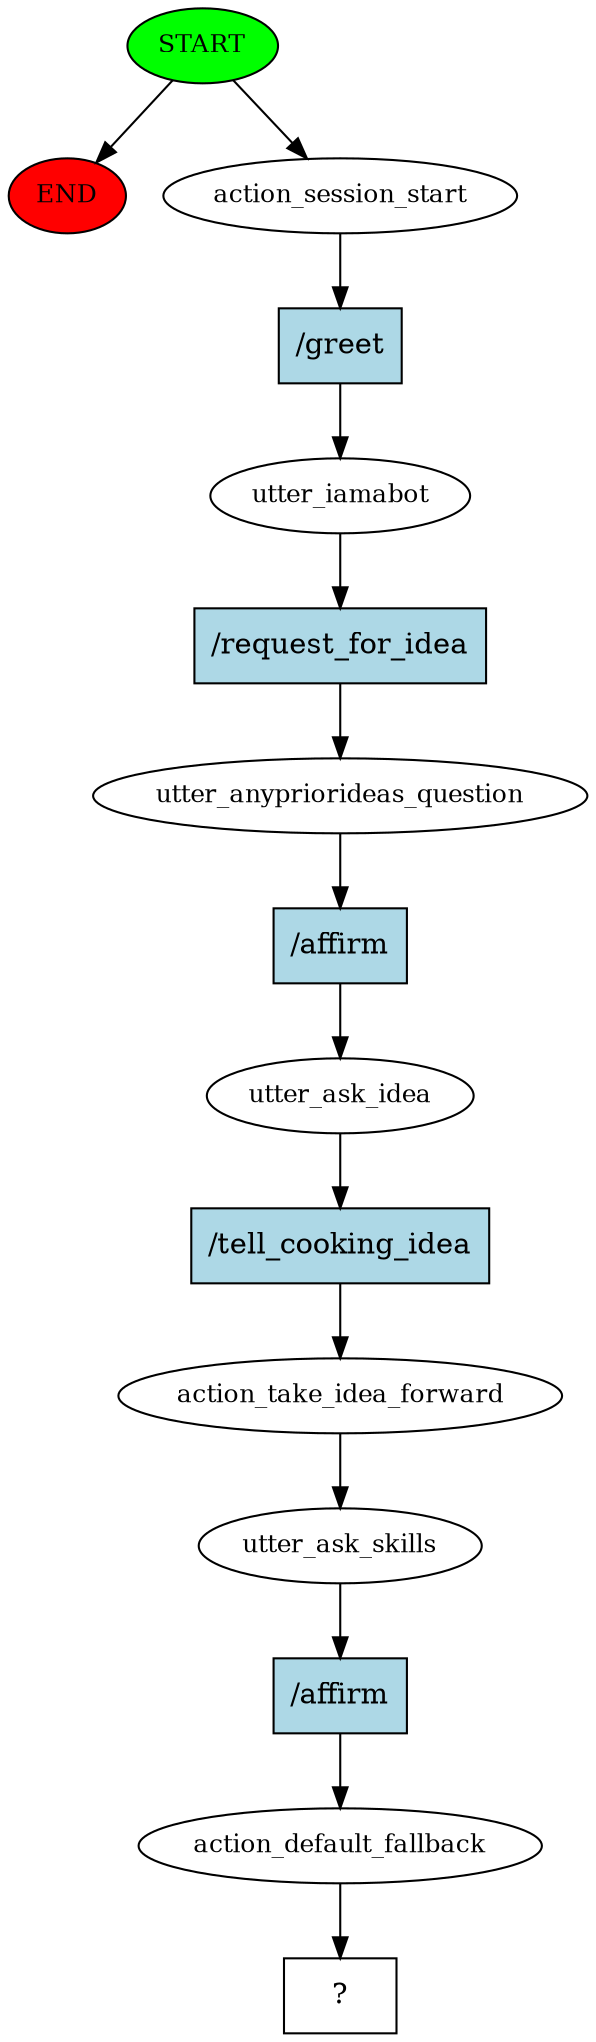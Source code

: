 digraph  {
0 [class="start active", fillcolor=green, fontsize=12, label=START, style=filled];
"-1" [class=end, fillcolor=red, fontsize=12, label=END, style=filled];
1 [class=active, fontsize=12, label=action_session_start];
2 [class=active, fontsize=12, label=utter_iamabot];
3 [class=active, fontsize=12, label=utter_anypriorideas_question];
4 [class=active, fontsize=12, label=utter_ask_idea];
5 [class=active, fontsize=12, label=action_take_idea_forward];
6 [class=active, fontsize=12, label=utter_ask_skills];
7 [class=active, fontsize=12, label=action_default_fallback];
8 [class="intent dashed active", label="  ?  ", shape=rect];
9 [class="intent active", fillcolor=lightblue, label="/greet", shape=rect, style=filled];
10 [class="intent active", fillcolor=lightblue, label="/request_for_idea", shape=rect, style=filled];
11 [class="intent active", fillcolor=lightblue, label="/affirm", shape=rect, style=filled];
12 [class="intent active", fillcolor=lightblue, label="/tell_cooking_idea", shape=rect, style=filled];
13 [class="intent active", fillcolor=lightblue, label="/affirm", shape=rect, style=filled];
0 -> "-1"  [class="", key=NONE, label=""];
0 -> 1  [class=active, key=NONE, label=""];
1 -> 9  [class=active, key=0];
2 -> 10  [class=active, key=0];
3 -> 11  [class=active, key=0];
4 -> 12  [class=active, key=0];
5 -> 6  [class=active, key=NONE, label=""];
6 -> 13  [class=active, key=0];
7 -> 8  [class=active, key=NONE, label=""];
9 -> 2  [class=active, key=0];
10 -> 3  [class=active, key=0];
11 -> 4  [class=active, key=0];
12 -> 5  [class=active, key=0];
13 -> 7  [class=active, key=0];
}

